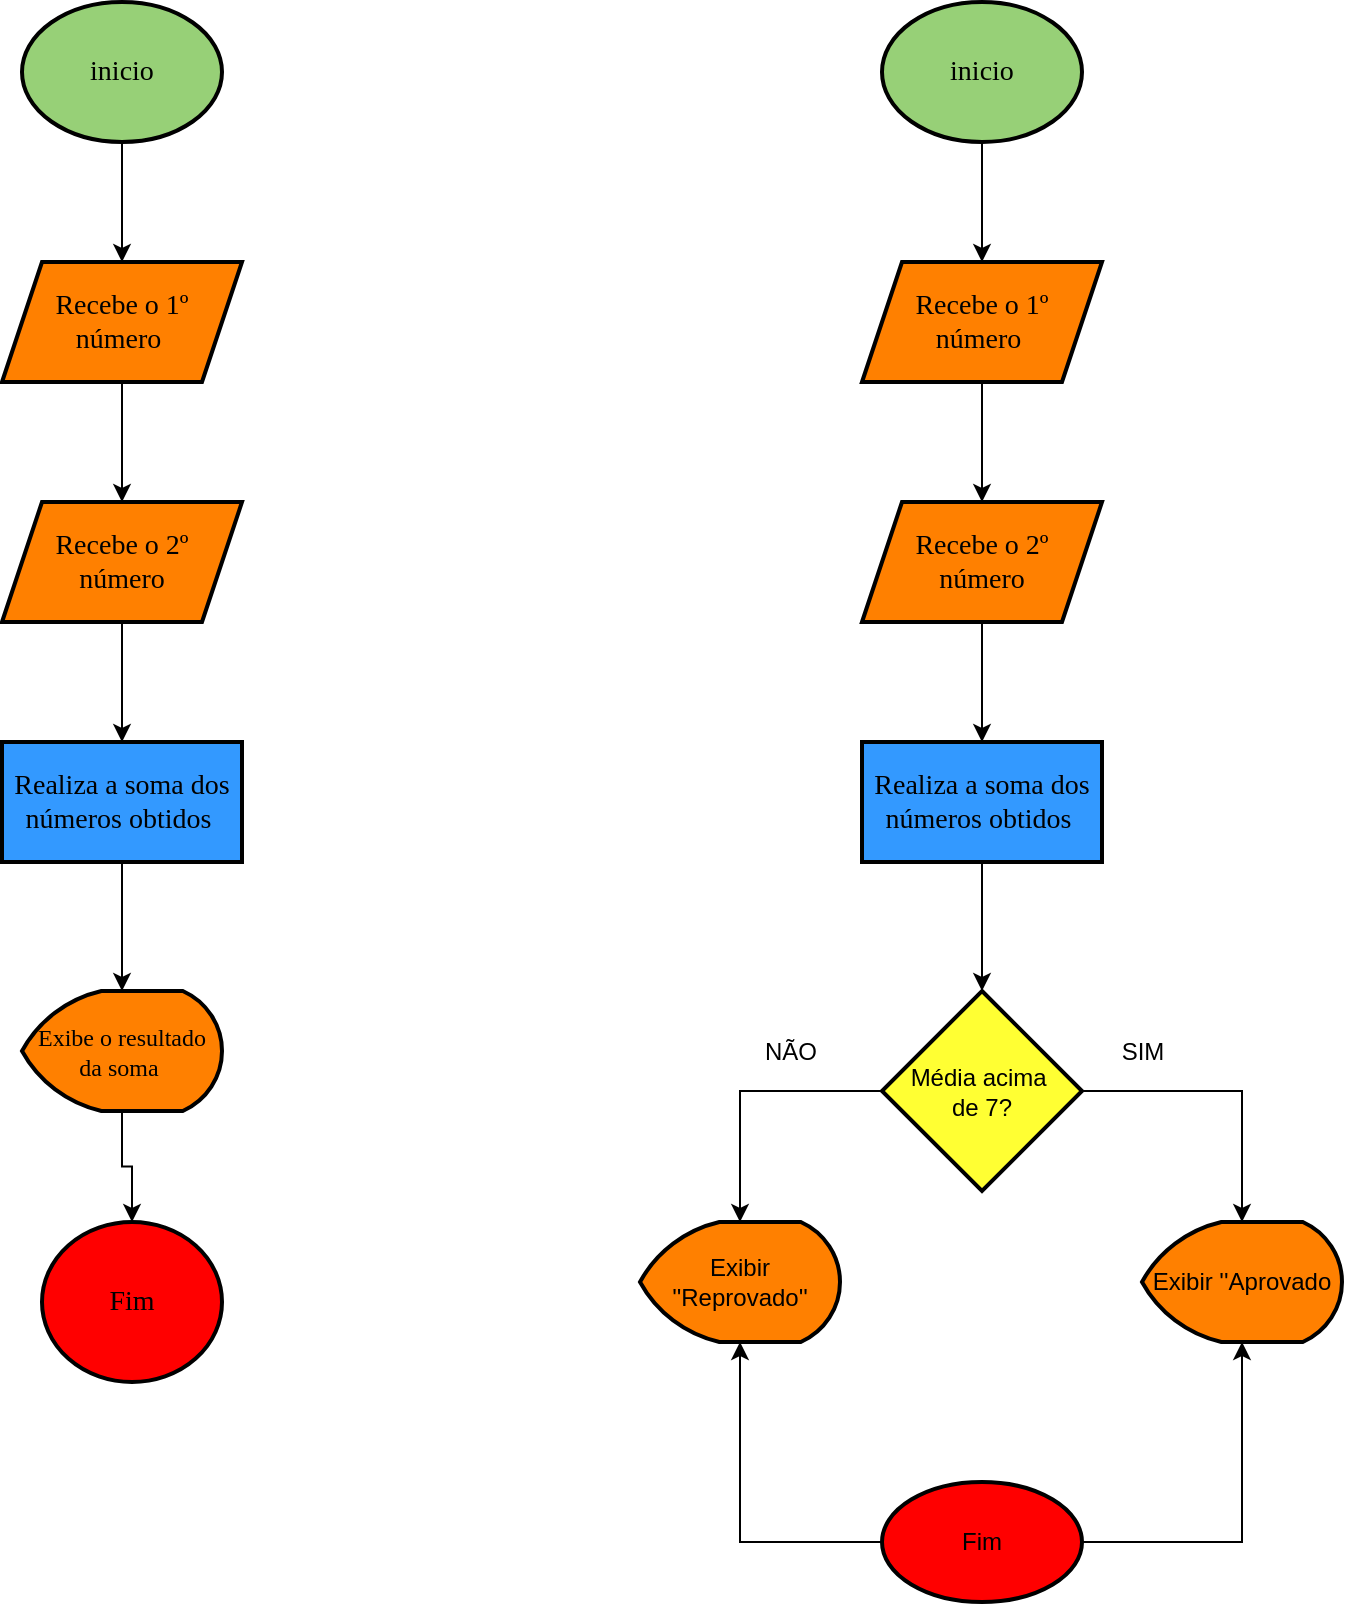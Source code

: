 <mxfile version="23.1.4" type="device" pages="2">
  <diagram name="Página-1" id="3lhYpvGaLe6vcIuTVzYi">
    <mxGraphModel dx="1050" dy="565" grid="1" gridSize="10" guides="1" tooltips="1" connect="1" arrows="1" fold="1" page="1" pageScale="1" pageWidth="827" pageHeight="1169" math="0" shadow="0">
      <root>
        <mxCell id="0" />
        <mxCell id="1" parent="0" />
        <mxCell id="K-xmQ4iyW3p7J_FjiylA-4" value="" style="edgeStyle=orthogonalEdgeStyle;rounded=0;orthogonalLoop=1;jettySize=auto;html=1;" edge="1" parent="1" source="K-xmQ4iyW3p7J_FjiylA-2" target="K-xmQ4iyW3p7J_FjiylA-3">
          <mxGeometry relative="1" as="geometry" />
        </mxCell>
        <mxCell id="K-xmQ4iyW3p7J_FjiylA-2" value="&lt;font style=&quot;vertical-align: inherit;&quot;&gt;&lt;font face=&quot;Times New Roman&quot; style=&quot;vertical-align: inherit; font-size: 14px;&quot;&gt;inicio&lt;/font&gt;&lt;/font&gt;" style="strokeWidth=2;html=1;shape=mxgraph.flowchart.start_1;whiteSpace=wrap;fillColor=#97D077;" vertex="1" parent="1">
          <mxGeometry x="30" y="30" width="100" height="70" as="geometry" />
        </mxCell>
        <mxCell id="K-xmQ4iyW3p7J_FjiylA-6" value="" style="edgeStyle=orthogonalEdgeStyle;rounded=0;orthogonalLoop=1;jettySize=auto;html=1;" edge="1" parent="1" source="K-xmQ4iyW3p7J_FjiylA-3" target="K-xmQ4iyW3p7J_FjiylA-5">
          <mxGeometry relative="1" as="geometry" />
        </mxCell>
        <mxCell id="K-xmQ4iyW3p7J_FjiylA-3" value="&lt;font style=&quot;font-size: 14px;&quot; face=&quot;Times New Roman&quot;&gt;Recebe o 1º&lt;br&gt;número&amp;nbsp;&lt;/font&gt;" style="shape=parallelogram;perimeter=parallelogramPerimeter;whiteSpace=wrap;html=1;fixedSize=1;fillColor=#FF8000;strokeWidth=2;" vertex="1" parent="1">
          <mxGeometry x="20" y="160" width="120" height="60" as="geometry" />
        </mxCell>
        <mxCell id="K-xmQ4iyW3p7J_FjiylA-8" value="" style="edgeStyle=orthogonalEdgeStyle;rounded=0;orthogonalLoop=1;jettySize=auto;html=1;" edge="1" parent="1" source="K-xmQ4iyW3p7J_FjiylA-5" target="K-xmQ4iyW3p7J_FjiylA-7">
          <mxGeometry relative="1" as="geometry" />
        </mxCell>
        <mxCell id="K-xmQ4iyW3p7J_FjiylA-5" value="&lt;font face=&quot;Times New Roman&quot; style=&quot;font-size: 14px;&quot;&gt;Recebe o 2º &lt;br&gt;número&lt;/font&gt;" style="shape=parallelogram;perimeter=parallelogramPerimeter;whiteSpace=wrap;html=1;fixedSize=1;fillColor=#FF8000;strokeWidth=2;" vertex="1" parent="1">
          <mxGeometry x="20" y="280" width="120" height="60" as="geometry" />
        </mxCell>
        <mxCell id="K-xmQ4iyW3p7J_FjiylA-11" style="edgeStyle=orthogonalEdgeStyle;rounded=0;orthogonalLoop=1;jettySize=auto;html=1;" edge="1" parent="1" source="K-xmQ4iyW3p7J_FjiylA-7" target="K-xmQ4iyW3p7J_FjiylA-9">
          <mxGeometry relative="1" as="geometry" />
        </mxCell>
        <mxCell id="K-xmQ4iyW3p7J_FjiylA-7" value="&lt;font face=&quot;Times New Roman&quot; style=&quot;font-size: 14px;&quot;&gt;Realiza a soma dos números obtidos&amp;nbsp;&lt;/font&gt;" style="whiteSpace=wrap;html=1;fillColor=#3399FF;strokeWidth=2;" vertex="1" parent="1">
          <mxGeometry x="20" y="400" width="120" height="60" as="geometry" />
        </mxCell>
        <mxCell id="K-xmQ4iyW3p7J_FjiylA-13" value="" style="edgeStyle=orthogonalEdgeStyle;rounded=0;orthogonalLoop=1;jettySize=auto;html=1;" edge="1" parent="1" source="K-xmQ4iyW3p7J_FjiylA-9" target="K-xmQ4iyW3p7J_FjiylA-12">
          <mxGeometry relative="1" as="geometry" />
        </mxCell>
        <mxCell id="K-xmQ4iyW3p7J_FjiylA-9" value="&lt;font face=&quot;Times New Roman&quot; style=&quot;font-size: 12px;&quot;&gt;Exibe o resultado da soma&amp;nbsp;&lt;/font&gt;" style="strokeWidth=2;html=1;shape=mxgraph.flowchart.display;whiteSpace=wrap;align=center;fillColor=#FF8000;" vertex="1" parent="1">
          <mxGeometry x="30" y="524.5" width="100" height="60" as="geometry" />
        </mxCell>
        <mxCell id="K-xmQ4iyW3p7J_FjiylA-12" value="&lt;font style=&quot;font-size: 14px;&quot; face=&quot;Times New Roman&quot;&gt;Fim&lt;/font&gt;" style="ellipse;whiteSpace=wrap;html=1;fillColor=#FF0000;strokeWidth=2;" vertex="1" parent="1">
          <mxGeometry x="40" y="640" width="90" height="80" as="geometry" />
        </mxCell>
        <mxCell id="K-xmQ4iyW3p7J_FjiylA-26" value="" style="edgeStyle=orthogonalEdgeStyle;rounded=0;orthogonalLoop=1;jettySize=auto;html=1;" edge="1" parent="1" source="K-xmQ4iyW3p7J_FjiylA-20" target="K-xmQ4iyW3p7J_FjiylA-22">
          <mxGeometry relative="1" as="geometry" />
        </mxCell>
        <mxCell id="K-xmQ4iyW3p7J_FjiylA-20" value="&lt;font style=&quot;vertical-align: inherit;&quot;&gt;&lt;font face=&quot;Times New Roman&quot; style=&quot;vertical-align: inherit; font-size: 14px;&quot;&gt;inicio&lt;/font&gt;&lt;/font&gt;" style="strokeWidth=2;html=1;shape=mxgraph.flowchart.start_1;whiteSpace=wrap;fillColor=#97D077;" vertex="1" parent="1">
          <mxGeometry x="460" y="30" width="100" height="70" as="geometry" />
        </mxCell>
        <mxCell id="K-xmQ4iyW3p7J_FjiylA-27" value="" style="edgeStyle=orthogonalEdgeStyle;rounded=0;orthogonalLoop=1;jettySize=auto;html=1;" edge="1" parent="1" source="K-xmQ4iyW3p7J_FjiylA-22" target="K-xmQ4iyW3p7J_FjiylA-23">
          <mxGeometry relative="1" as="geometry" />
        </mxCell>
        <mxCell id="K-xmQ4iyW3p7J_FjiylA-22" value="&lt;font style=&quot;font-size: 14px;&quot; face=&quot;Times New Roman&quot;&gt;Recebe o 1º&lt;br&gt;número&amp;nbsp;&lt;/font&gt;" style="shape=parallelogram;perimeter=parallelogramPerimeter;whiteSpace=wrap;html=1;fixedSize=1;fillColor=#FF8000;strokeWidth=2;" vertex="1" parent="1">
          <mxGeometry x="450" y="160" width="120" height="60" as="geometry" />
        </mxCell>
        <mxCell id="K-xmQ4iyW3p7J_FjiylA-28" value="" style="edgeStyle=orthogonalEdgeStyle;rounded=0;orthogonalLoop=1;jettySize=auto;html=1;" edge="1" parent="1" source="K-xmQ4iyW3p7J_FjiylA-23" target="K-xmQ4iyW3p7J_FjiylA-24">
          <mxGeometry relative="1" as="geometry" />
        </mxCell>
        <mxCell id="K-xmQ4iyW3p7J_FjiylA-23" value="&lt;font face=&quot;Times New Roman&quot; style=&quot;font-size: 14px;&quot;&gt;Recebe o 2º &lt;br&gt;número&lt;/font&gt;" style="shape=parallelogram;perimeter=parallelogramPerimeter;whiteSpace=wrap;html=1;fixedSize=1;fillColor=#FF8000;strokeWidth=2;" vertex="1" parent="1">
          <mxGeometry x="450" y="280" width="120" height="60" as="geometry" />
        </mxCell>
        <mxCell id="K-xmQ4iyW3p7J_FjiylA-29" value="" style="edgeStyle=orthogonalEdgeStyle;rounded=0;orthogonalLoop=1;jettySize=auto;html=1;" edge="1" parent="1" source="K-xmQ4iyW3p7J_FjiylA-24" target="K-xmQ4iyW3p7J_FjiylA-25">
          <mxGeometry relative="1" as="geometry" />
        </mxCell>
        <mxCell id="K-xmQ4iyW3p7J_FjiylA-24" value="&lt;font face=&quot;Times New Roman&quot; style=&quot;font-size: 14px;&quot;&gt;Realiza a soma dos números obtidos&amp;nbsp;&lt;/font&gt;" style="whiteSpace=wrap;html=1;fillColor=#3399FF;strokeWidth=2;" vertex="1" parent="1">
          <mxGeometry x="450" y="400" width="120" height="60" as="geometry" />
        </mxCell>
        <mxCell id="K-xmQ4iyW3p7J_FjiylA-31" value="" style="edgeStyle=orthogonalEdgeStyle;rounded=0;orthogonalLoop=1;jettySize=auto;html=1;" edge="1" parent="1" source="K-xmQ4iyW3p7J_FjiylA-25" target="K-xmQ4iyW3p7J_FjiylA-30">
          <mxGeometry relative="1" as="geometry" />
        </mxCell>
        <mxCell id="K-xmQ4iyW3p7J_FjiylA-33" value="" style="edgeStyle=orthogonalEdgeStyle;rounded=0;orthogonalLoop=1;jettySize=auto;html=1;" edge="1" parent="1" source="K-xmQ4iyW3p7J_FjiylA-25" target="K-xmQ4iyW3p7J_FjiylA-32">
          <mxGeometry relative="1" as="geometry" />
        </mxCell>
        <mxCell id="K-xmQ4iyW3p7J_FjiylA-25" value="Média acima&amp;nbsp;&lt;br&gt;de 7?" style="strokeWidth=2;html=1;shape=mxgraph.flowchart.decision;whiteSpace=wrap;fillColor=#FFFF33;" vertex="1" parent="1">
          <mxGeometry x="460" y="524.5" width="100" height="100" as="geometry" />
        </mxCell>
        <mxCell id="K-xmQ4iyW3p7J_FjiylA-30" value="Exibir &#39;&#39;Aprovado" style="strokeWidth=2;html=1;shape=mxgraph.flowchart.display;whiteSpace=wrap;fillColor=#FF8000;" vertex="1" parent="1">
          <mxGeometry x="590" y="640" width="100" height="60" as="geometry" />
        </mxCell>
        <mxCell id="K-xmQ4iyW3p7J_FjiylA-32" value="Exibir &#39;&#39;Reprovado&#39;&#39;" style="strokeWidth=2;html=1;shape=mxgraph.flowchart.display;whiteSpace=wrap;fillColor=#FF8000;" vertex="1" parent="1">
          <mxGeometry x="339" y="640" width="100" height="60" as="geometry" />
        </mxCell>
        <mxCell id="K-xmQ4iyW3p7J_FjiylA-34" value="SIM" style="text;html=1;align=center;verticalAlign=middle;resizable=0;points=[];autosize=1;strokeColor=none;fillColor=none;" vertex="1" parent="1">
          <mxGeometry x="570" y="540" width="40" height="30" as="geometry" />
        </mxCell>
        <mxCell id="K-xmQ4iyW3p7J_FjiylA-35" value="NÃO" style="text;html=1;align=center;verticalAlign=middle;resizable=0;points=[];autosize=1;strokeColor=none;fillColor=none;" vertex="1" parent="1">
          <mxGeometry x="389" y="539.5" width="50" height="30" as="geometry" />
        </mxCell>
        <mxCell id="K-xmQ4iyW3p7J_FjiylA-38" value="" style="edgeStyle=orthogonalEdgeStyle;rounded=0;orthogonalLoop=1;jettySize=auto;html=1;" edge="1" parent="1" source="K-xmQ4iyW3p7J_FjiylA-36" target="K-xmQ4iyW3p7J_FjiylA-30">
          <mxGeometry relative="1" as="geometry" />
        </mxCell>
        <mxCell id="K-xmQ4iyW3p7J_FjiylA-39" value="" style="edgeStyle=orthogonalEdgeStyle;rounded=0;orthogonalLoop=1;jettySize=auto;html=1;" edge="1" parent="1" source="K-xmQ4iyW3p7J_FjiylA-36" target="K-xmQ4iyW3p7J_FjiylA-32">
          <mxGeometry relative="1" as="geometry" />
        </mxCell>
        <mxCell id="K-xmQ4iyW3p7J_FjiylA-36" value="Fim" style="strokeWidth=2;html=1;shape=mxgraph.flowchart.start_1;whiteSpace=wrap;fillColor=#FF0000;" vertex="1" parent="1">
          <mxGeometry x="460" y="770" width="100" height="60" as="geometry" />
        </mxCell>
      </root>
    </mxGraphModel>
  </diagram>
  <diagram id="MAu9gqnvORRdC9ookMR9" name="Página-2">
    <mxGraphModel dx="1877" dy="565" grid="1" gridSize="10" guides="1" tooltips="1" connect="1" arrows="1" fold="1" page="1" pageScale="1" pageWidth="827" pageHeight="1169" math="0" shadow="0">
      <root>
        <mxCell id="0" />
        <mxCell id="1" parent="0" />
        <mxCell id="NSU13DslHcpMQnxFWwik-3" value="" style="edgeStyle=orthogonalEdgeStyle;rounded=0;orthogonalLoop=1;jettySize=auto;html=1;" edge="1" parent="1" source="zhWRwc0oYao9YYjJ1TTZ-1">
          <mxGeometry relative="1" as="geometry">
            <mxPoint x="180" y="200" as="targetPoint" />
          </mxGeometry>
        </mxCell>
        <mxCell id="zhWRwc0oYao9YYjJ1TTZ-1" value="Inicio&amp;nbsp;" style="strokeWidth=2;html=1;shape=mxgraph.flowchart.start_1;whiteSpace=wrap;fillColor=#00CC00;" vertex="1" parent="1">
          <mxGeometry x="130" y="80" width="100" height="60" as="geometry" />
        </mxCell>
        <mxCell id="S1B8mcnoKgLLR4ZHUoIo-1" value="" style="edgeStyle=orthogonalEdgeStyle;rounded=0;orthogonalLoop=1;jettySize=auto;html=1;exitX=0.098;exitY=0.398;exitDx=0;exitDy=0;exitPerimeter=0;" edge="1" parent="1" source="DOAttkkSDK-8dvz9mFir-1">
          <mxGeometry relative="1" as="geometry">
            <mxPoint x="130" y="351" as="sourcePoint" />
            <mxPoint x="40" y="440" as="targetPoint" />
          </mxGeometry>
        </mxCell>
        <mxCell id="S1B8mcnoKgLLR4ZHUoIo-2" value="" style="edgeStyle=orthogonalEdgeStyle;rounded=0;orthogonalLoop=1;jettySize=auto;html=1;exitX=0.906;exitY=0.374;exitDx=0;exitDy=0;exitPerimeter=0;" edge="1" parent="1" source="DOAttkkSDK-8dvz9mFir-1">
          <mxGeometry relative="1" as="geometry">
            <mxPoint x="240" y="350" as="sourcePoint" />
            <mxPoint x="320" y="440" as="targetPoint" />
            <Array as="points">
              <mxPoint x="221" y="350" />
              <mxPoint x="320" y="350" />
            </Array>
          </mxGeometry>
        </mxCell>
        <mxCell id="NSU13DslHcpMQnxFWwik-1" style="edgeStyle=orthogonalEdgeStyle;rounded=0;orthogonalLoop=1;jettySize=auto;html=1;exitX=0.5;exitY=1;exitDx=0;exitDy=0;" edge="1" parent="1">
          <mxGeometry relative="1" as="geometry">
            <mxPoint x="180" y="380" as="sourcePoint" />
            <mxPoint x="180" y="380" as="targetPoint" />
          </mxGeometry>
        </mxCell>
        <mxCell id="fe7cPeN1WUuY5sTWOB-3-1" value="" style="edgeStyle=orthogonalEdgeStyle;rounded=0;orthogonalLoop=1;jettySize=auto;html=1;" edge="1" parent="1">
          <mxGeometry relative="1" as="geometry">
            <mxPoint x="180" y="260" as="sourcePoint" />
            <mxPoint x="180" y="320" as="targetPoint" />
          </mxGeometry>
        </mxCell>
        <mxCell id="xvnrnZBzfbSlr49KgbGP-2" value="" style="edgeStyle=orthogonalEdgeStyle;rounded=0;orthogonalLoop=1;jettySize=auto;html=1;" edge="1" parent="1" target="xvnrnZBzfbSlr49KgbGP-1">
          <mxGeometry relative="1" as="geometry">
            <mxPoint x="320" y="500" as="sourcePoint" />
            <Array as="points">
              <mxPoint x="320" y="560" />
              <mxPoint x="180" y="560" />
            </Array>
          </mxGeometry>
        </mxCell>
        <mxCell id="xvnrnZBzfbSlr49KgbGP-3" value="" style="edgeStyle=orthogonalEdgeStyle;rounded=0;orthogonalLoop=1;jettySize=auto;html=1;" edge="1" parent="1" target="xvnrnZBzfbSlr49KgbGP-1">
          <mxGeometry relative="1" as="geometry">
            <mxPoint x="40" y="500" as="sourcePoint" />
            <Array as="points">
              <mxPoint x="40" y="560" />
              <mxPoint x="180" y="560" />
            </Array>
          </mxGeometry>
        </mxCell>
        <mxCell id="xvnrnZBzfbSlr49KgbGP-1" value="Fim" style="strokeWidth=2;html=1;shape=mxgraph.flowchart.start_2;whiteSpace=wrap;fillColor=#FF0000;" vertex="1" parent="1">
          <mxGeometry x="140" y="610" width="80" height="70" as="geometry" />
        </mxCell>
        <mxCell id="S1B8mcnoKgLLR4ZHUoIo-3" value="SIM" style="text;html=1;align=center;verticalAlign=middle;resizable=0;points=[];autosize=1;strokeColor=none;fillColor=none;" vertex="1" parent="1">
          <mxGeometry x="280" y="320" width="40" height="30" as="geometry" />
        </mxCell>
        <mxCell id="S1B8mcnoKgLLR4ZHUoIo-4" value="NÃO" style="text;html=1;align=center;verticalAlign=middle;resizable=0;points=[];autosize=1;strokeColor=none;fillColor=none;" vertex="1" parent="1">
          <mxGeometry x="55" y="320" width="50" height="30" as="geometry" />
        </mxCell>
        <mxCell id="oMdIam1tZ-10-sQ3pZqF-1" value="&lt;div style=&quot;text-align: justify;&quot;&gt;&lt;br&gt;&lt;/div&gt;&lt;span style=&quot;color: rgb(0, 0, 0); font-family: Helvetica; font-size: 12px; font-style: normal; font-variant-ligatures: normal; font-variant-caps: normal; font-weight: 400; letter-spacing: normal; orphans: 2; text-align: center; text-indent: 0px; text-transform: none; widows: 2; word-spacing: 0px; -webkit-text-stroke-width: 0px; background-color: rgb(251, 251, 251); text-decoration-thickness: initial; text-decoration-style: initial; text-decoration-color: initial; float: none; display: inline !important;&quot;&gt;&lt;div style=&quot;text-align: justify;&quot;&gt;Recebe 1º número&amp;nbsp;&lt;/div&gt;&lt;/span&gt;&lt;div style=&quot;text-align: justify;&quot;&gt;&lt;br&gt;&lt;/div&gt;" style="shape=parallelogram;html=1;strokeWidth=2;perimeter=parallelogramPerimeter;whiteSpace=wrap;rounded=1;arcSize=25;size=0.23;fillColor=#FF8000;" vertex="1" parent="1">
          <mxGeometry x="95" y="200" width="170" height="60" as="geometry" />
        </mxCell>
        <mxCell id="DOAttkkSDK-8dvz9mFir-1" value="&lt;font style=&quot;font-size: 12px;&quot;&gt;Maior que 0?&lt;/font&gt;" style="strokeWidth=2;html=1;shape=mxgraph.flowchart.decision;whiteSpace=wrap;fillColor=#FFFF00;" vertex="1" parent="1">
          <mxGeometry x="130" y="310" width="100" height="100" as="geometry" />
        </mxCell>
        <mxCell id="MHw4Vnr8KJcVXxTKoiT3-1" value="Exibir &#39;&#39;Positivo&#39;&#39;&amp;nbsp;" style="strokeWidth=2;html=1;shape=mxgraph.flowchart.display;whiteSpace=wrap;fillColor=#FF8000;" vertex="1" parent="1">
          <mxGeometry x="265" y="440" width="100" height="60" as="geometry" />
        </mxCell>
        <mxCell id="MHw4Vnr8KJcVXxTKoiT3-2" value="Exibir &#39;&#39;Negativo&#39;&#39;" style="strokeWidth=2;html=1;shape=mxgraph.flowchart.display;whiteSpace=wrap;fillColor=#FF8000;" vertex="1" parent="1">
          <mxGeometry x="-20" y="440" width="100" height="60" as="geometry" />
        </mxCell>
        <mxCell id="E73B_BGjDXJfs5Ulep-I-4" value="" style="edgeStyle=orthogonalEdgeStyle;rounded=0;orthogonalLoop=1;jettySize=auto;html=1;" edge="1" parent="1" source="E73B_BGjDXJfs5Ulep-I-1" target="E73B_BGjDXJfs5Ulep-I-3">
          <mxGeometry relative="1" as="geometry" />
        </mxCell>
        <mxCell id="E73B_BGjDXJfs5Ulep-I-1" value="Inicio&amp;nbsp;" style="strokeWidth=2;html=1;shape=mxgraph.flowchart.start_1;whiteSpace=wrap;fillColor=#00CC00;" vertex="1" parent="1">
          <mxGeometry x="610" y="80" width="100" height="60" as="geometry" />
        </mxCell>
        <mxCell id="E73B_BGjDXJfs5Ulep-I-7" value="" style="edgeStyle=orthogonalEdgeStyle;rounded=0;orthogonalLoop=1;jettySize=auto;html=1;" edge="1" parent="1" source="E73B_BGjDXJfs5Ulep-I-2" target="E73B_BGjDXJfs5Ulep-I-6">
          <mxGeometry relative="1" as="geometry" />
        </mxCell>
        <mxCell id="E73B_BGjDXJfs5Ulep-I-2" value="&lt;div style=&quot;text-align: justify;&quot;&gt;&lt;br&gt;&lt;/div&gt;&lt;span style=&quot;color: rgb(0, 0, 0); font-family: Helvetica; font-size: 12px; font-style: normal; font-variant-ligatures: normal; font-variant-caps: normal; font-weight: 400; letter-spacing: normal; orphans: 2; text-align: center; text-indent: 0px; text-transform: none; widows: 2; word-spacing: 0px; -webkit-text-stroke-width: 0px; background-color: rgb(251, 251, 251); text-decoration-thickness: initial; text-decoration-style: initial; text-decoration-color: initial; float: none; display: inline !important;&quot;&gt;&lt;div style=&quot;text-align: justify;&quot;&gt;Obter 2º número&amp;nbsp;&lt;/div&gt;&lt;/span&gt;&lt;div style=&quot;text-align: justify;&quot;&gt;&lt;br&gt;&lt;/div&gt;" style="shape=parallelogram;html=1;strokeWidth=2;perimeter=parallelogramPerimeter;whiteSpace=wrap;rounded=1;arcSize=25;size=0.23;fillColor=#FF8000;" vertex="1" parent="1">
          <mxGeometry x="575" y="320" width="170" height="60" as="geometry" />
        </mxCell>
        <mxCell id="E73B_BGjDXJfs5Ulep-I-5" value="" style="edgeStyle=orthogonalEdgeStyle;rounded=0;orthogonalLoop=1;jettySize=auto;html=1;" edge="1" parent="1" source="E73B_BGjDXJfs5Ulep-I-3" target="E73B_BGjDXJfs5Ulep-I-2">
          <mxGeometry relative="1" as="geometry" />
        </mxCell>
        <mxCell id="E73B_BGjDXJfs5Ulep-I-3" value="&lt;div style=&quot;text-align: justify;&quot;&gt;&lt;br&gt;&lt;/div&gt;&lt;span style=&quot;color: rgb(0, 0, 0); font-family: Helvetica; font-size: 12px; font-style: normal; font-variant-ligatures: normal; font-variant-caps: normal; font-weight: 400; letter-spacing: normal; orphans: 2; text-align: center; text-indent: 0px; text-transform: none; widows: 2; word-spacing: 0px; -webkit-text-stroke-width: 0px; background-color: rgb(251, 251, 251); text-decoration-thickness: initial; text-decoration-style: initial; text-decoration-color: initial; float: none; display: inline !important;&quot;&gt;&lt;div style=&quot;text-align: justify;&quot;&gt;Obter 1º número&amp;nbsp;&lt;/div&gt;&lt;/span&gt;&lt;div style=&quot;text-align: justify;&quot;&gt;&lt;br&gt;&lt;/div&gt;" style="shape=parallelogram;html=1;strokeWidth=2;perimeter=parallelogramPerimeter;whiteSpace=wrap;rounded=1;arcSize=25;size=0.23;fillColor=#FF8000;" vertex="1" parent="1">
          <mxGeometry x="575" y="200" width="170" height="60" as="geometry" />
        </mxCell>
        <mxCell id="E73B_BGjDXJfs5Ulep-I-10" value="" style="edgeStyle=orthogonalEdgeStyle;rounded=0;orthogonalLoop=1;jettySize=auto;html=1;" edge="1" parent="1" source="E73B_BGjDXJfs5Ulep-I-6" target="E73B_BGjDXJfs5Ulep-I-9">
          <mxGeometry relative="1" as="geometry" />
        </mxCell>
        <mxCell id="E73B_BGjDXJfs5Ulep-I-11" value="" style="edgeStyle=orthogonalEdgeStyle;rounded=0;orthogonalLoop=1;jettySize=auto;html=1;" edge="1" parent="1" source="E73B_BGjDXJfs5Ulep-I-6" target="E73B_BGjDXJfs5Ulep-I-8">
          <mxGeometry relative="1" as="geometry" />
        </mxCell>
        <mxCell id="E73B_BGjDXJfs5Ulep-I-6" value="&lt;font style=&quot;font-size: 10px;&quot;&gt;O 1º número &lt;br&gt;é maior do que o 2º número?&lt;/font&gt;" style="strokeWidth=2;html=1;shape=mxgraph.flowchart.decision;whiteSpace=wrap;fillColor=#FFFF00;" vertex="1" parent="1">
          <mxGeometry x="610" y="440" width="100" height="100" as="geometry" />
        </mxCell>
        <mxCell id="E73B_BGjDXJfs5Ulep-I-13" value="" style="edgeStyle=orthogonalEdgeStyle;rounded=0;orthogonalLoop=1;jettySize=auto;html=1;" edge="1" parent="1" source="E73B_BGjDXJfs5Ulep-I-8" target="E73B_BGjDXJfs5Ulep-I-12">
          <mxGeometry relative="1" as="geometry" />
        </mxCell>
        <mxCell id="E73B_BGjDXJfs5Ulep-I-8" value="Exibir &#39;&#39;Negativo&#39;&#39;" style="strokeWidth=2;html=1;shape=mxgraph.flowchart.display;whiteSpace=wrap;fillColor=#FF8000;" vertex="1" parent="1">
          <mxGeometry x="470" y="590" width="100" height="60" as="geometry" />
        </mxCell>
        <mxCell id="E73B_BGjDXJfs5Ulep-I-14" value="" style="edgeStyle=orthogonalEdgeStyle;rounded=0;orthogonalLoop=1;jettySize=auto;html=1;" edge="1" parent="1" source="E73B_BGjDXJfs5Ulep-I-9" target="E73B_BGjDXJfs5Ulep-I-12">
          <mxGeometry relative="1" as="geometry" />
        </mxCell>
        <mxCell id="E73B_BGjDXJfs5Ulep-I-9" value="Exibir &#39;&#39;Positivo&#39;&#39;&amp;nbsp;" style="strokeWidth=2;html=1;shape=mxgraph.flowchart.display;whiteSpace=wrap;fillColor=#FF8000;" vertex="1" parent="1">
          <mxGeometry x="760" y="590" width="100" height="60" as="geometry" />
        </mxCell>
        <mxCell id="E73B_BGjDXJfs5Ulep-I-12" value="Fim" style="strokeWidth=2;html=1;shape=mxgraph.flowchart.start_2;whiteSpace=wrap;fillColor=#FF0000;" vertex="1" parent="1">
          <mxGeometry x="630" y="680" width="80" height="70" as="geometry" />
        </mxCell>
        <mxCell id="E73B_BGjDXJfs5Ulep-I-17" value="" style="edgeStyle=orthogonalEdgeStyle;rounded=0;orthogonalLoop=1;jettySize=auto;html=1;" edge="1" parent="1" source="E73B_BGjDXJfs5Ulep-I-15" target="E73B_BGjDXJfs5Ulep-I-16">
          <mxGeometry relative="1" as="geometry" />
        </mxCell>
        <mxCell id="E73B_BGjDXJfs5Ulep-I-15" value="Inicio&amp;nbsp;" style="strokeWidth=2;html=1;shape=mxgraph.flowchart.start_1;whiteSpace=wrap;fillColor=#00CC00;" vertex="1" parent="1">
          <mxGeometry x="105" y="880" width="100" height="60" as="geometry" />
        </mxCell>
        <mxCell id="E73B_BGjDXJfs5Ulep-I-19" value="" style="edgeStyle=orthogonalEdgeStyle;rounded=0;orthogonalLoop=1;jettySize=auto;html=1;" edge="1" parent="1" source="E73B_BGjDXJfs5Ulep-I-16" target="E73B_BGjDXJfs5Ulep-I-18">
          <mxGeometry relative="1" as="geometry" />
        </mxCell>
        <mxCell id="E73B_BGjDXJfs5Ulep-I-16" value="&lt;div style=&quot;text-align: justify;&quot;&gt;Obter idade&amp;nbsp;&lt;/div&gt;" style="shape=parallelogram;html=1;strokeWidth=2;perimeter=parallelogramPerimeter;whiteSpace=wrap;rounded=1;arcSize=25;size=0.23;fillColor=#FF8000;" vertex="1" parent="1">
          <mxGeometry x="70" y="1000" width="170" height="60" as="geometry" />
        </mxCell>
        <mxCell id="E73B_BGjDXJfs5Ulep-I-23" value="" style="edgeStyle=orthogonalEdgeStyle;rounded=0;orthogonalLoop=1;jettySize=auto;html=1;" edge="1" parent="1" source="E73B_BGjDXJfs5Ulep-I-18">
          <mxGeometry relative="1" as="geometry">
            <mxPoint x="280" y="1280" as="targetPoint" />
          </mxGeometry>
        </mxCell>
        <mxCell id="E73B_BGjDXJfs5Ulep-I-26" value="" style="edgeStyle=orthogonalEdgeStyle;rounded=0;orthogonalLoop=1;jettySize=auto;html=1;" edge="1" parent="1" source="E73B_BGjDXJfs5Ulep-I-18" target="E73B_BGjDXJfs5Ulep-I-20">
          <mxGeometry relative="1" as="geometry" />
        </mxCell>
        <mxCell id="E73B_BGjDXJfs5Ulep-I-18" value="&lt;font style=&quot;font-size: 18px;&quot;&gt;&amp;gt;16&lt;/font&gt;" style="strokeWidth=2;html=1;shape=mxgraph.flowchart.decision;whiteSpace=wrap;fillColor=#FFFF00;" vertex="1" parent="1">
          <mxGeometry x="105" y="1120" width="100" height="100" as="geometry" />
        </mxCell>
        <mxCell id="E73B_BGjDXJfs5Ulep-I-40" value="" style="edgeStyle=orthogonalEdgeStyle;rounded=0;orthogonalLoop=1;jettySize=auto;html=1;entryX=0;entryY=0.5;entryDx=0;entryDy=0;entryPerimeter=0;" edge="1" parent="1" source="E73B_BGjDXJfs5Ulep-I-20" target="E73B_BGjDXJfs5Ulep-I-36">
          <mxGeometry relative="1" as="geometry">
            <mxPoint x="45" y="1595" as="targetPoint" />
            <Array as="points">
              <mxPoint x="40" y="1600" />
              <mxPoint x="130" y="1600" />
            </Array>
          </mxGeometry>
        </mxCell>
        <mxCell id="E73B_BGjDXJfs5Ulep-I-20" value="Não pode&amp;nbsp;" style="strokeWidth=2;html=1;shape=mxgraph.flowchart.display;whiteSpace=wrap;fillColor=#FF8000;" vertex="1" parent="1">
          <mxGeometry x="-5" y="1280" width="100" height="60" as="geometry" />
        </mxCell>
        <mxCell id="E73B_BGjDXJfs5Ulep-I-27" value="NÃO" style="text;html=1;align=center;verticalAlign=middle;resizable=0;points=[];autosize=1;strokeColor=none;fillColor=none;" vertex="1" parent="1">
          <mxGeometry x="55" y="1140" width="50" height="30" as="geometry" />
        </mxCell>
        <mxCell id="E73B_BGjDXJfs5Ulep-I-28" value="SIM" style="text;html=1;align=center;verticalAlign=middle;resizable=0;points=[];autosize=1;strokeColor=none;fillColor=none;" vertex="1" parent="1">
          <mxGeometry x="225" y="1139" width="40" height="30" as="geometry" />
        </mxCell>
        <mxCell id="E73B_BGjDXJfs5Ulep-I-32" value="" style="edgeStyle=orthogonalEdgeStyle;rounded=0;orthogonalLoop=1;jettySize=auto;html=1;" edge="1" parent="1" source="E73B_BGjDXJfs5Ulep-I-29" target="E73B_BGjDXJfs5Ulep-I-30">
          <mxGeometry relative="1" as="geometry" />
        </mxCell>
        <mxCell id="E73B_BGjDXJfs5Ulep-I-33" value="" style="edgeStyle=orthogonalEdgeStyle;rounded=0;orthogonalLoop=1;jettySize=auto;html=1;" edge="1" parent="1" source="E73B_BGjDXJfs5Ulep-I-29" target="E73B_BGjDXJfs5Ulep-I-31">
          <mxGeometry relative="1" as="geometry" />
        </mxCell>
        <mxCell id="E73B_BGjDXJfs5Ulep-I-29" value="&lt;font style=&quot;font-size: 18px;&quot;&gt;&amp;gt;18&lt;/font&gt;" style="strokeWidth=2;html=1;shape=mxgraph.flowchart.decision;whiteSpace=wrap;fillColor=#FFFF00;" vertex="1" parent="1">
          <mxGeometry x="230" y="1280" width="100" height="100" as="geometry" />
        </mxCell>
        <mxCell id="E73B_BGjDXJfs5Ulep-I-37" value="" style="edgeStyle=orthogonalEdgeStyle;rounded=0;orthogonalLoop=1;jettySize=auto;html=1;" edge="1" parent="1" source="E73B_BGjDXJfs5Ulep-I-30" target="E73B_BGjDXJfs5Ulep-I-36">
          <mxGeometry relative="1" as="geometry" />
        </mxCell>
        <mxCell id="E73B_BGjDXJfs5Ulep-I-30" value="Opcional&amp;nbsp;" style="strokeWidth=2;html=1;shape=mxgraph.flowchart.display;whiteSpace=wrap;fillColor=#FF8000;" vertex="1" parent="1">
          <mxGeometry x="120" y="1440" width="100" height="60" as="geometry" />
        </mxCell>
        <mxCell id="E73B_BGjDXJfs5Ulep-I-38" value="" style="edgeStyle=orthogonalEdgeStyle;rounded=0;orthogonalLoop=1;jettySize=auto;html=1;" edge="1" parent="1" source="E73B_BGjDXJfs5Ulep-I-31" target="E73B_BGjDXJfs5Ulep-I-36">
          <mxGeometry relative="1" as="geometry">
            <Array as="points">
              <mxPoint x="390" y="1600" />
            </Array>
          </mxGeometry>
        </mxCell>
        <mxCell id="E73B_BGjDXJfs5Ulep-I-31" value="Obrigatório&amp;nbsp;" style="strokeWidth=2;html=1;shape=mxgraph.flowchart.display;whiteSpace=wrap;fillColor=#FF8000;" vertex="1" parent="1">
          <mxGeometry x="340" y="1440" width="100" height="60" as="geometry" />
        </mxCell>
        <mxCell id="E73B_BGjDXJfs5Ulep-I-34" value="NÃO" style="text;html=1;align=center;verticalAlign=middle;resizable=0;points=[];autosize=1;strokeColor=none;fillColor=none;" vertex="1" parent="1">
          <mxGeometry x="170" y="1300" width="50" height="30" as="geometry" />
        </mxCell>
        <mxCell id="E73B_BGjDXJfs5Ulep-I-35" value="SIM" style="text;html=1;align=center;verticalAlign=middle;resizable=0;points=[];autosize=1;strokeColor=none;fillColor=none;" vertex="1" parent="1">
          <mxGeometry x="340" y="1300" width="40" height="30" as="geometry" />
        </mxCell>
        <mxCell id="E73B_BGjDXJfs5Ulep-I-36" value="Fim" style="strokeWidth=2;html=1;shape=mxgraph.flowchart.start_2;whiteSpace=wrap;fillColor=#FF0000;" vertex="1" parent="1">
          <mxGeometry x="130" y="1560" width="80" height="70" as="geometry" />
        </mxCell>
      </root>
    </mxGraphModel>
  </diagram>
</mxfile>
